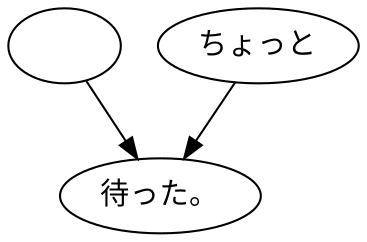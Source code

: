 digraph graph7870 {
	node0 [label="　"];
	node1 [label="ちょっと"];
	node2 [label="待った。"];
	node0 -> node2;
	node1 -> node2;
}
